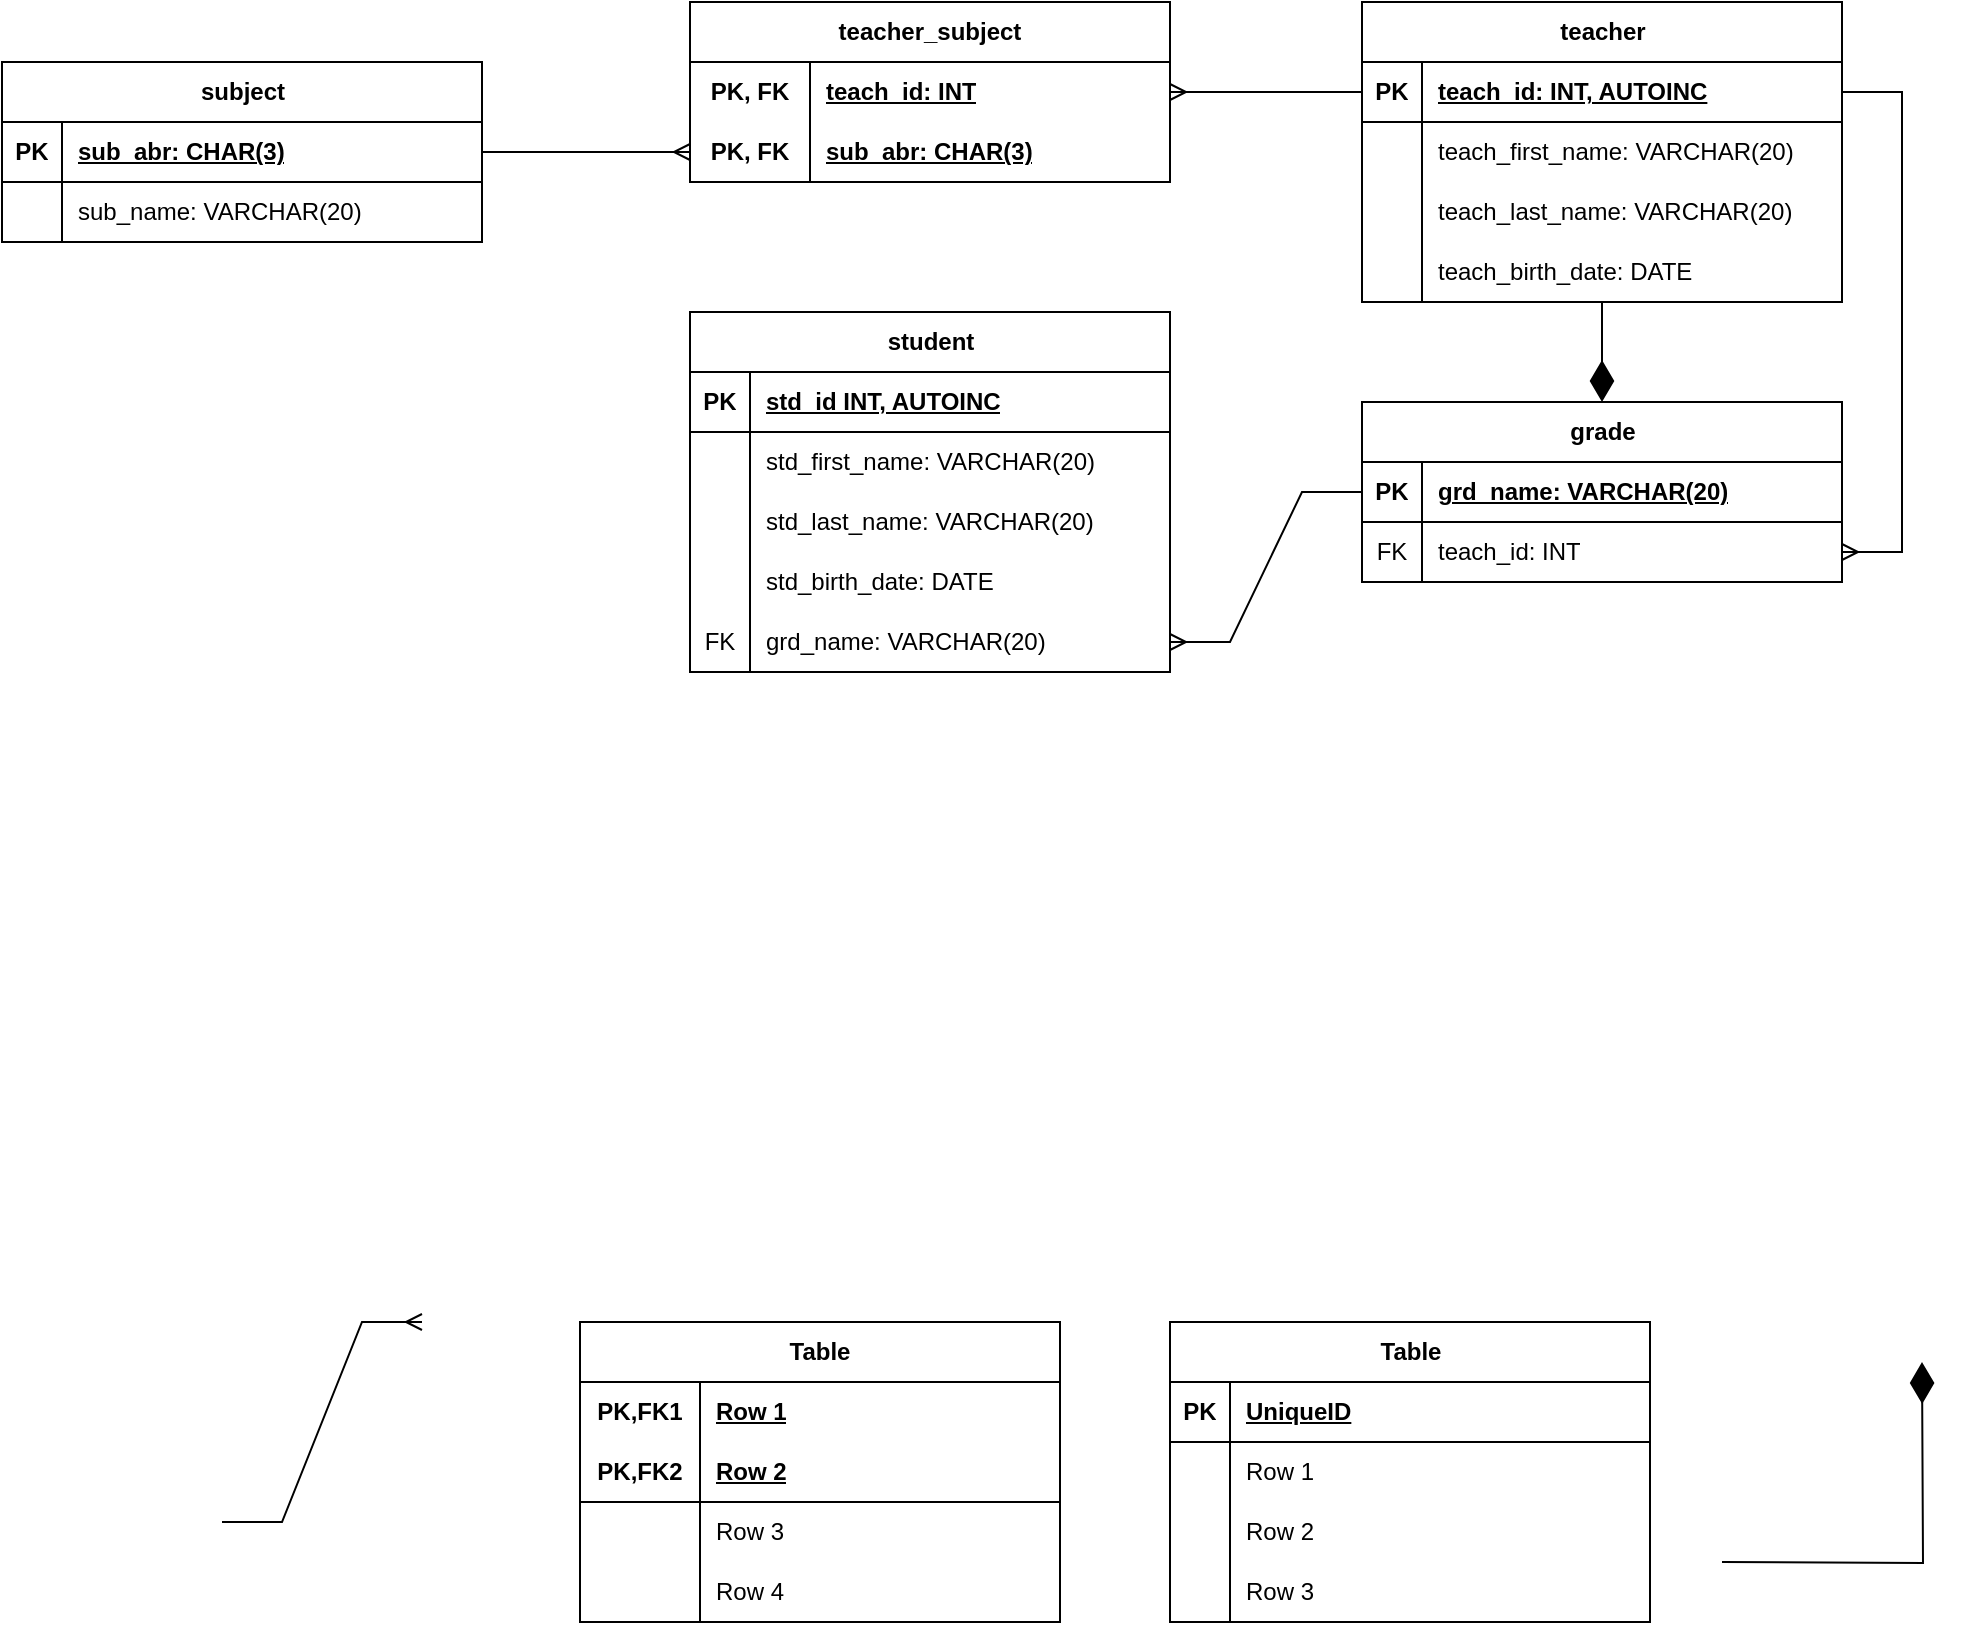 <mxfile version="26.2.13">
  <diagram name="Page-1" id="uVbfW8zAR3SXv6K0_aAH">
    <mxGraphModel dx="1775" dy="617" grid="1" gridSize="10" guides="1" tooltips="1" connect="1" arrows="1" fold="1" page="1" pageScale="1" pageWidth="827" pageHeight="1169" math="0" shadow="0">
      <root>
        <mxCell id="0" />
        <mxCell id="1" parent="0" />
        <mxCell id="D4-Rcmt18i8r5Oidv26W-1" value="Table" style="shape=table;startSize=30;container=1;collapsible=1;childLayout=tableLayout;fixedRows=1;rowLines=0;fontStyle=1;align=center;resizeLast=1;html=1;" vertex="1" parent="1">
          <mxGeometry x="534" y="740" width="240" height="150" as="geometry" />
        </mxCell>
        <mxCell id="D4-Rcmt18i8r5Oidv26W-2" value="" style="shape=tableRow;horizontal=0;startSize=0;swimlaneHead=0;swimlaneBody=0;fillColor=none;collapsible=0;dropTarget=0;points=[[0,0.5],[1,0.5]];portConstraint=eastwest;top=0;left=0;right=0;bottom=1;" vertex="1" parent="D4-Rcmt18i8r5Oidv26W-1">
          <mxGeometry y="30" width="240" height="30" as="geometry" />
        </mxCell>
        <mxCell id="D4-Rcmt18i8r5Oidv26W-3" value="PK" style="shape=partialRectangle;connectable=0;fillColor=none;top=0;left=0;bottom=0;right=0;fontStyle=1;overflow=hidden;whiteSpace=wrap;html=1;" vertex="1" parent="D4-Rcmt18i8r5Oidv26W-2">
          <mxGeometry width="30" height="30" as="geometry">
            <mxRectangle width="30" height="30" as="alternateBounds" />
          </mxGeometry>
        </mxCell>
        <mxCell id="D4-Rcmt18i8r5Oidv26W-4" value="UniqueID" style="shape=partialRectangle;connectable=0;fillColor=none;top=0;left=0;bottom=0;right=0;align=left;spacingLeft=6;fontStyle=5;overflow=hidden;whiteSpace=wrap;html=1;" vertex="1" parent="D4-Rcmt18i8r5Oidv26W-2">
          <mxGeometry x="30" width="210" height="30" as="geometry">
            <mxRectangle width="210" height="30" as="alternateBounds" />
          </mxGeometry>
        </mxCell>
        <mxCell id="D4-Rcmt18i8r5Oidv26W-5" value="" style="shape=tableRow;horizontal=0;startSize=0;swimlaneHead=0;swimlaneBody=0;fillColor=none;collapsible=0;dropTarget=0;points=[[0,0.5],[1,0.5]];portConstraint=eastwest;top=0;left=0;right=0;bottom=0;" vertex="1" parent="D4-Rcmt18i8r5Oidv26W-1">
          <mxGeometry y="60" width="240" height="30" as="geometry" />
        </mxCell>
        <mxCell id="D4-Rcmt18i8r5Oidv26W-6" value="" style="shape=partialRectangle;connectable=0;fillColor=none;top=0;left=0;bottom=0;right=0;editable=1;overflow=hidden;whiteSpace=wrap;html=1;" vertex="1" parent="D4-Rcmt18i8r5Oidv26W-5">
          <mxGeometry width="30" height="30" as="geometry">
            <mxRectangle width="30" height="30" as="alternateBounds" />
          </mxGeometry>
        </mxCell>
        <mxCell id="D4-Rcmt18i8r5Oidv26W-7" value="Row 1" style="shape=partialRectangle;connectable=0;fillColor=none;top=0;left=0;bottom=0;right=0;align=left;spacingLeft=6;overflow=hidden;whiteSpace=wrap;html=1;" vertex="1" parent="D4-Rcmt18i8r5Oidv26W-5">
          <mxGeometry x="30" width="210" height="30" as="geometry">
            <mxRectangle width="210" height="30" as="alternateBounds" />
          </mxGeometry>
        </mxCell>
        <mxCell id="D4-Rcmt18i8r5Oidv26W-8" value="" style="shape=tableRow;horizontal=0;startSize=0;swimlaneHead=0;swimlaneBody=0;fillColor=none;collapsible=0;dropTarget=0;points=[[0,0.5],[1,0.5]];portConstraint=eastwest;top=0;left=0;right=0;bottom=0;" vertex="1" parent="D4-Rcmt18i8r5Oidv26W-1">
          <mxGeometry y="90" width="240" height="30" as="geometry" />
        </mxCell>
        <mxCell id="D4-Rcmt18i8r5Oidv26W-9" value="" style="shape=partialRectangle;connectable=0;fillColor=none;top=0;left=0;bottom=0;right=0;editable=1;overflow=hidden;whiteSpace=wrap;html=1;" vertex="1" parent="D4-Rcmt18i8r5Oidv26W-8">
          <mxGeometry width="30" height="30" as="geometry">
            <mxRectangle width="30" height="30" as="alternateBounds" />
          </mxGeometry>
        </mxCell>
        <mxCell id="D4-Rcmt18i8r5Oidv26W-10" value="Row 2" style="shape=partialRectangle;connectable=0;fillColor=none;top=0;left=0;bottom=0;right=0;align=left;spacingLeft=6;overflow=hidden;whiteSpace=wrap;html=1;" vertex="1" parent="D4-Rcmt18i8r5Oidv26W-8">
          <mxGeometry x="30" width="210" height="30" as="geometry">
            <mxRectangle width="210" height="30" as="alternateBounds" />
          </mxGeometry>
        </mxCell>
        <mxCell id="D4-Rcmt18i8r5Oidv26W-11" value="" style="shape=tableRow;horizontal=0;startSize=0;swimlaneHead=0;swimlaneBody=0;fillColor=none;collapsible=0;dropTarget=0;points=[[0,0.5],[1,0.5]];portConstraint=eastwest;top=0;left=0;right=0;bottom=0;" vertex="1" parent="D4-Rcmt18i8r5Oidv26W-1">
          <mxGeometry y="120" width="240" height="30" as="geometry" />
        </mxCell>
        <mxCell id="D4-Rcmt18i8r5Oidv26W-12" value="" style="shape=partialRectangle;connectable=0;fillColor=none;top=0;left=0;bottom=0;right=0;editable=1;overflow=hidden;whiteSpace=wrap;html=1;" vertex="1" parent="D4-Rcmt18i8r5Oidv26W-11">
          <mxGeometry width="30" height="30" as="geometry">
            <mxRectangle width="30" height="30" as="alternateBounds" />
          </mxGeometry>
        </mxCell>
        <mxCell id="D4-Rcmt18i8r5Oidv26W-13" value="Row 3" style="shape=partialRectangle;connectable=0;fillColor=none;top=0;left=0;bottom=0;right=0;align=left;spacingLeft=6;overflow=hidden;whiteSpace=wrap;html=1;" vertex="1" parent="D4-Rcmt18i8r5Oidv26W-11">
          <mxGeometry x="30" width="210" height="30" as="geometry">
            <mxRectangle width="210" height="30" as="alternateBounds" />
          </mxGeometry>
        </mxCell>
        <mxCell id="D4-Rcmt18i8r5Oidv26W-14" value="subject" style="shape=table;startSize=30;container=1;collapsible=1;childLayout=tableLayout;fixedRows=1;rowLines=0;fontStyle=1;align=center;resizeLast=1;html=1;" vertex="1" parent="1">
          <mxGeometry x="-50" y="110" width="240" height="90" as="geometry" />
        </mxCell>
        <mxCell id="D4-Rcmt18i8r5Oidv26W-15" value="" style="shape=tableRow;horizontal=0;startSize=0;swimlaneHead=0;swimlaneBody=0;fillColor=none;collapsible=0;dropTarget=0;points=[[0,0.5],[1,0.5]];portConstraint=eastwest;top=0;left=0;right=0;bottom=1;" vertex="1" parent="D4-Rcmt18i8r5Oidv26W-14">
          <mxGeometry y="30" width="240" height="30" as="geometry" />
        </mxCell>
        <mxCell id="D4-Rcmt18i8r5Oidv26W-16" value="PK" style="shape=partialRectangle;connectable=0;fillColor=none;top=0;left=0;bottom=0;right=0;fontStyle=1;overflow=hidden;whiteSpace=wrap;html=1;" vertex="1" parent="D4-Rcmt18i8r5Oidv26W-15">
          <mxGeometry width="30" height="30" as="geometry">
            <mxRectangle width="30" height="30" as="alternateBounds" />
          </mxGeometry>
        </mxCell>
        <mxCell id="D4-Rcmt18i8r5Oidv26W-17" value="sub_abr: CHAR(3)" style="shape=partialRectangle;connectable=0;fillColor=none;top=0;left=0;bottom=0;right=0;align=left;spacingLeft=6;fontStyle=5;overflow=hidden;whiteSpace=wrap;html=1;" vertex="1" parent="D4-Rcmt18i8r5Oidv26W-15">
          <mxGeometry x="30" width="210" height="30" as="geometry">
            <mxRectangle width="210" height="30" as="alternateBounds" />
          </mxGeometry>
        </mxCell>
        <mxCell id="D4-Rcmt18i8r5Oidv26W-18" value="" style="shape=tableRow;horizontal=0;startSize=0;swimlaneHead=0;swimlaneBody=0;fillColor=none;collapsible=0;dropTarget=0;points=[[0,0.5],[1,0.5]];portConstraint=eastwest;top=0;left=0;right=0;bottom=0;" vertex="1" parent="D4-Rcmt18i8r5Oidv26W-14">
          <mxGeometry y="60" width="240" height="30" as="geometry" />
        </mxCell>
        <mxCell id="D4-Rcmt18i8r5Oidv26W-19" value="" style="shape=partialRectangle;connectable=0;fillColor=none;top=0;left=0;bottom=0;right=0;editable=1;overflow=hidden;whiteSpace=wrap;html=1;" vertex="1" parent="D4-Rcmt18i8r5Oidv26W-18">
          <mxGeometry width="30" height="30" as="geometry">
            <mxRectangle width="30" height="30" as="alternateBounds" />
          </mxGeometry>
        </mxCell>
        <mxCell id="D4-Rcmt18i8r5Oidv26W-20" value="sub_name: VARCHAR(20)" style="shape=partialRectangle;connectable=0;fillColor=none;top=0;left=0;bottom=0;right=0;align=left;spacingLeft=6;overflow=hidden;whiteSpace=wrap;html=1;" vertex="1" parent="D4-Rcmt18i8r5Oidv26W-18">
          <mxGeometry x="30" width="210" height="30" as="geometry">
            <mxRectangle width="210" height="30" as="alternateBounds" />
          </mxGeometry>
        </mxCell>
        <mxCell id="D4-Rcmt18i8r5Oidv26W-27" value="teacher" style="shape=table;startSize=30;container=1;collapsible=1;childLayout=tableLayout;fixedRows=1;rowLines=0;fontStyle=1;align=center;resizeLast=1;html=1;" vertex="1" parent="1">
          <mxGeometry x="630" y="80" width="240" height="150" as="geometry" />
        </mxCell>
        <mxCell id="D4-Rcmt18i8r5Oidv26W-28" value="" style="shape=tableRow;horizontal=0;startSize=0;swimlaneHead=0;swimlaneBody=0;fillColor=none;collapsible=0;dropTarget=0;points=[[0,0.5],[1,0.5]];portConstraint=eastwest;top=0;left=0;right=0;bottom=1;" vertex="1" parent="D4-Rcmt18i8r5Oidv26W-27">
          <mxGeometry y="30" width="240" height="30" as="geometry" />
        </mxCell>
        <mxCell id="D4-Rcmt18i8r5Oidv26W-29" value="PK" style="shape=partialRectangle;connectable=0;fillColor=none;top=0;left=0;bottom=0;right=0;fontStyle=1;overflow=hidden;whiteSpace=wrap;html=1;" vertex="1" parent="D4-Rcmt18i8r5Oidv26W-28">
          <mxGeometry width="30" height="30" as="geometry">
            <mxRectangle width="30" height="30" as="alternateBounds" />
          </mxGeometry>
        </mxCell>
        <mxCell id="D4-Rcmt18i8r5Oidv26W-30" value="teach_id: INT, AUTOINC" style="shape=partialRectangle;connectable=0;fillColor=none;top=0;left=0;bottom=0;right=0;align=left;spacingLeft=6;fontStyle=5;overflow=hidden;whiteSpace=wrap;html=1;" vertex="1" parent="D4-Rcmt18i8r5Oidv26W-28">
          <mxGeometry x="30" width="210" height="30" as="geometry">
            <mxRectangle width="210" height="30" as="alternateBounds" />
          </mxGeometry>
        </mxCell>
        <mxCell id="D4-Rcmt18i8r5Oidv26W-31" value="" style="shape=tableRow;horizontal=0;startSize=0;swimlaneHead=0;swimlaneBody=0;fillColor=none;collapsible=0;dropTarget=0;points=[[0,0.5],[1,0.5]];portConstraint=eastwest;top=0;left=0;right=0;bottom=0;" vertex="1" parent="D4-Rcmt18i8r5Oidv26W-27">
          <mxGeometry y="60" width="240" height="30" as="geometry" />
        </mxCell>
        <mxCell id="D4-Rcmt18i8r5Oidv26W-32" value="" style="shape=partialRectangle;connectable=0;fillColor=none;top=0;left=0;bottom=0;right=0;editable=1;overflow=hidden;whiteSpace=wrap;html=1;" vertex="1" parent="D4-Rcmt18i8r5Oidv26W-31">
          <mxGeometry width="30" height="30" as="geometry">
            <mxRectangle width="30" height="30" as="alternateBounds" />
          </mxGeometry>
        </mxCell>
        <mxCell id="D4-Rcmt18i8r5Oidv26W-33" value="teach_first_name: VARCHAR(20)" style="shape=partialRectangle;connectable=0;fillColor=none;top=0;left=0;bottom=0;right=0;align=left;spacingLeft=6;overflow=hidden;whiteSpace=wrap;html=1;" vertex="1" parent="D4-Rcmt18i8r5Oidv26W-31">
          <mxGeometry x="30" width="210" height="30" as="geometry">
            <mxRectangle width="210" height="30" as="alternateBounds" />
          </mxGeometry>
        </mxCell>
        <mxCell id="D4-Rcmt18i8r5Oidv26W-34" value="" style="shape=tableRow;horizontal=0;startSize=0;swimlaneHead=0;swimlaneBody=0;fillColor=none;collapsible=0;dropTarget=0;points=[[0,0.5],[1,0.5]];portConstraint=eastwest;top=0;left=0;right=0;bottom=0;" vertex="1" parent="D4-Rcmt18i8r5Oidv26W-27">
          <mxGeometry y="90" width="240" height="30" as="geometry" />
        </mxCell>
        <mxCell id="D4-Rcmt18i8r5Oidv26W-35" value="" style="shape=partialRectangle;connectable=0;fillColor=none;top=0;left=0;bottom=0;right=0;editable=1;overflow=hidden;whiteSpace=wrap;html=1;" vertex="1" parent="D4-Rcmt18i8r5Oidv26W-34">
          <mxGeometry width="30" height="30" as="geometry">
            <mxRectangle width="30" height="30" as="alternateBounds" />
          </mxGeometry>
        </mxCell>
        <mxCell id="D4-Rcmt18i8r5Oidv26W-36" value="teach_last_name: VARCHAR(20)" style="shape=partialRectangle;connectable=0;fillColor=none;top=0;left=0;bottom=0;right=0;align=left;spacingLeft=6;overflow=hidden;whiteSpace=wrap;html=1;" vertex="1" parent="D4-Rcmt18i8r5Oidv26W-34">
          <mxGeometry x="30" width="210" height="30" as="geometry">
            <mxRectangle width="210" height="30" as="alternateBounds" />
          </mxGeometry>
        </mxCell>
        <mxCell id="D4-Rcmt18i8r5Oidv26W-37" value="" style="shape=tableRow;horizontal=0;startSize=0;swimlaneHead=0;swimlaneBody=0;fillColor=none;collapsible=0;dropTarget=0;points=[[0,0.5],[1,0.5]];portConstraint=eastwest;top=0;left=0;right=0;bottom=0;" vertex="1" parent="D4-Rcmt18i8r5Oidv26W-27">
          <mxGeometry y="120" width="240" height="30" as="geometry" />
        </mxCell>
        <mxCell id="D4-Rcmt18i8r5Oidv26W-38" value="" style="shape=partialRectangle;connectable=0;fillColor=none;top=0;left=0;bottom=0;right=0;editable=1;overflow=hidden;whiteSpace=wrap;html=1;" vertex="1" parent="D4-Rcmt18i8r5Oidv26W-37">
          <mxGeometry width="30" height="30" as="geometry">
            <mxRectangle width="30" height="30" as="alternateBounds" />
          </mxGeometry>
        </mxCell>
        <mxCell id="D4-Rcmt18i8r5Oidv26W-39" value="teach_birth_date: DATE" style="shape=partialRectangle;connectable=0;fillColor=none;top=0;left=0;bottom=0;right=0;align=left;spacingLeft=6;overflow=hidden;whiteSpace=wrap;html=1;" vertex="1" parent="D4-Rcmt18i8r5Oidv26W-37">
          <mxGeometry x="30" width="210" height="30" as="geometry">
            <mxRectangle width="210" height="30" as="alternateBounds" />
          </mxGeometry>
        </mxCell>
        <mxCell id="D4-Rcmt18i8r5Oidv26W-40" value="Table" style="shape=table;startSize=30;container=1;collapsible=1;childLayout=tableLayout;fixedRows=1;rowLines=0;fontStyle=1;align=center;resizeLast=1;html=1;whiteSpace=wrap;" vertex="1" parent="1">
          <mxGeometry x="239" y="740" width="240" height="150" as="geometry" />
        </mxCell>
        <mxCell id="D4-Rcmt18i8r5Oidv26W-41" value="" style="shape=tableRow;horizontal=0;startSize=0;swimlaneHead=0;swimlaneBody=0;fillColor=none;collapsible=0;dropTarget=0;points=[[0,0.5],[1,0.5]];portConstraint=eastwest;top=0;left=0;right=0;bottom=0;html=1;" vertex="1" parent="D4-Rcmt18i8r5Oidv26W-40">
          <mxGeometry y="30" width="240" height="30" as="geometry" />
        </mxCell>
        <mxCell id="D4-Rcmt18i8r5Oidv26W-42" value="PK,FK1" style="shape=partialRectangle;connectable=0;fillColor=none;top=0;left=0;bottom=0;right=0;fontStyle=1;overflow=hidden;html=1;whiteSpace=wrap;" vertex="1" parent="D4-Rcmt18i8r5Oidv26W-41">
          <mxGeometry width="60" height="30" as="geometry">
            <mxRectangle width="60" height="30" as="alternateBounds" />
          </mxGeometry>
        </mxCell>
        <mxCell id="D4-Rcmt18i8r5Oidv26W-43" value="Row 1" style="shape=partialRectangle;connectable=0;fillColor=none;top=0;left=0;bottom=0;right=0;align=left;spacingLeft=6;fontStyle=5;overflow=hidden;html=1;whiteSpace=wrap;" vertex="1" parent="D4-Rcmt18i8r5Oidv26W-41">
          <mxGeometry x="60" width="180" height="30" as="geometry">
            <mxRectangle width="180" height="30" as="alternateBounds" />
          </mxGeometry>
        </mxCell>
        <mxCell id="D4-Rcmt18i8r5Oidv26W-44" value="" style="shape=tableRow;horizontal=0;startSize=0;swimlaneHead=0;swimlaneBody=0;fillColor=none;collapsible=0;dropTarget=0;points=[[0,0.5],[1,0.5]];portConstraint=eastwest;top=0;left=0;right=0;bottom=1;html=1;" vertex="1" parent="D4-Rcmt18i8r5Oidv26W-40">
          <mxGeometry y="60" width="240" height="30" as="geometry" />
        </mxCell>
        <mxCell id="D4-Rcmt18i8r5Oidv26W-45" value="PK,FK2" style="shape=partialRectangle;connectable=0;fillColor=none;top=0;left=0;bottom=0;right=0;fontStyle=1;overflow=hidden;html=1;whiteSpace=wrap;" vertex="1" parent="D4-Rcmt18i8r5Oidv26W-44">
          <mxGeometry width="60" height="30" as="geometry">
            <mxRectangle width="60" height="30" as="alternateBounds" />
          </mxGeometry>
        </mxCell>
        <mxCell id="D4-Rcmt18i8r5Oidv26W-46" value="Row 2" style="shape=partialRectangle;connectable=0;fillColor=none;top=0;left=0;bottom=0;right=0;align=left;spacingLeft=6;fontStyle=5;overflow=hidden;html=1;whiteSpace=wrap;" vertex="1" parent="D4-Rcmt18i8r5Oidv26W-44">
          <mxGeometry x="60" width="180" height="30" as="geometry">
            <mxRectangle width="180" height="30" as="alternateBounds" />
          </mxGeometry>
        </mxCell>
        <mxCell id="D4-Rcmt18i8r5Oidv26W-47" value="" style="shape=tableRow;horizontal=0;startSize=0;swimlaneHead=0;swimlaneBody=0;fillColor=none;collapsible=0;dropTarget=0;points=[[0,0.5],[1,0.5]];portConstraint=eastwest;top=0;left=0;right=0;bottom=0;html=1;" vertex="1" parent="D4-Rcmt18i8r5Oidv26W-40">
          <mxGeometry y="90" width="240" height="30" as="geometry" />
        </mxCell>
        <mxCell id="D4-Rcmt18i8r5Oidv26W-48" value="" style="shape=partialRectangle;connectable=0;fillColor=none;top=0;left=0;bottom=0;right=0;editable=1;overflow=hidden;html=1;whiteSpace=wrap;" vertex="1" parent="D4-Rcmt18i8r5Oidv26W-47">
          <mxGeometry width="60" height="30" as="geometry">
            <mxRectangle width="60" height="30" as="alternateBounds" />
          </mxGeometry>
        </mxCell>
        <mxCell id="D4-Rcmt18i8r5Oidv26W-49" value="Row 3" style="shape=partialRectangle;connectable=0;fillColor=none;top=0;left=0;bottom=0;right=0;align=left;spacingLeft=6;overflow=hidden;html=1;whiteSpace=wrap;" vertex="1" parent="D4-Rcmt18i8r5Oidv26W-47">
          <mxGeometry x="60" width="180" height="30" as="geometry">
            <mxRectangle width="180" height="30" as="alternateBounds" />
          </mxGeometry>
        </mxCell>
        <mxCell id="D4-Rcmt18i8r5Oidv26W-50" value="" style="shape=tableRow;horizontal=0;startSize=0;swimlaneHead=0;swimlaneBody=0;fillColor=none;collapsible=0;dropTarget=0;points=[[0,0.5],[1,0.5]];portConstraint=eastwest;top=0;left=0;right=0;bottom=0;html=1;" vertex="1" parent="D4-Rcmt18i8r5Oidv26W-40">
          <mxGeometry y="120" width="240" height="30" as="geometry" />
        </mxCell>
        <mxCell id="D4-Rcmt18i8r5Oidv26W-51" value="" style="shape=partialRectangle;connectable=0;fillColor=none;top=0;left=0;bottom=0;right=0;editable=1;overflow=hidden;html=1;whiteSpace=wrap;" vertex="1" parent="D4-Rcmt18i8r5Oidv26W-50">
          <mxGeometry width="60" height="30" as="geometry">
            <mxRectangle width="60" height="30" as="alternateBounds" />
          </mxGeometry>
        </mxCell>
        <mxCell id="D4-Rcmt18i8r5Oidv26W-52" value="Row 4" style="shape=partialRectangle;connectable=0;fillColor=none;top=0;left=0;bottom=0;right=0;align=left;spacingLeft=6;overflow=hidden;html=1;whiteSpace=wrap;" vertex="1" parent="D4-Rcmt18i8r5Oidv26W-50">
          <mxGeometry x="60" width="180" height="30" as="geometry">
            <mxRectangle width="180" height="30" as="alternateBounds" />
          </mxGeometry>
        </mxCell>
        <mxCell id="D4-Rcmt18i8r5Oidv26W-53" value="teacher_subject" style="shape=table;startSize=30;container=1;collapsible=1;childLayout=tableLayout;fixedRows=1;rowLines=0;fontStyle=1;align=center;resizeLast=1;html=1;whiteSpace=wrap;" vertex="1" parent="1">
          <mxGeometry x="294" y="80" width="240" height="90" as="geometry" />
        </mxCell>
        <mxCell id="D4-Rcmt18i8r5Oidv26W-54" value="" style="shape=tableRow;horizontal=0;startSize=0;swimlaneHead=0;swimlaneBody=0;fillColor=none;collapsible=0;dropTarget=0;points=[[0,0.5],[1,0.5]];portConstraint=eastwest;top=0;left=0;right=0;bottom=0;html=1;" vertex="1" parent="D4-Rcmt18i8r5Oidv26W-53">
          <mxGeometry y="30" width="240" height="30" as="geometry" />
        </mxCell>
        <mxCell id="D4-Rcmt18i8r5Oidv26W-55" value="PK, FK" style="shape=partialRectangle;connectable=0;fillColor=none;top=0;left=0;bottom=0;right=0;fontStyle=1;overflow=hidden;html=1;whiteSpace=wrap;" vertex="1" parent="D4-Rcmt18i8r5Oidv26W-54">
          <mxGeometry width="60" height="30" as="geometry">
            <mxRectangle width="60" height="30" as="alternateBounds" />
          </mxGeometry>
        </mxCell>
        <mxCell id="D4-Rcmt18i8r5Oidv26W-56" value="teach_id: INT" style="shape=partialRectangle;connectable=0;fillColor=none;top=0;left=0;bottom=0;right=0;align=left;spacingLeft=6;fontStyle=5;overflow=hidden;html=1;whiteSpace=wrap;" vertex="1" parent="D4-Rcmt18i8r5Oidv26W-54">
          <mxGeometry x="60" width="180" height="30" as="geometry">
            <mxRectangle width="180" height="30" as="alternateBounds" />
          </mxGeometry>
        </mxCell>
        <mxCell id="D4-Rcmt18i8r5Oidv26W-57" value="" style="shape=tableRow;horizontal=0;startSize=0;swimlaneHead=0;swimlaneBody=0;fillColor=none;collapsible=0;dropTarget=0;points=[[0,0.5],[1,0.5]];portConstraint=eastwest;top=0;left=0;right=0;bottom=1;html=1;" vertex="1" parent="D4-Rcmt18i8r5Oidv26W-53">
          <mxGeometry y="60" width="240" height="30" as="geometry" />
        </mxCell>
        <mxCell id="D4-Rcmt18i8r5Oidv26W-58" value="PK, FK" style="shape=partialRectangle;connectable=0;fillColor=none;top=0;left=0;bottom=0;right=0;fontStyle=1;overflow=hidden;html=1;whiteSpace=wrap;" vertex="1" parent="D4-Rcmt18i8r5Oidv26W-57">
          <mxGeometry width="60" height="30" as="geometry">
            <mxRectangle width="60" height="30" as="alternateBounds" />
          </mxGeometry>
        </mxCell>
        <mxCell id="D4-Rcmt18i8r5Oidv26W-59" value="sub_abr: CHAR(3)" style="shape=partialRectangle;connectable=0;fillColor=none;top=0;left=0;bottom=0;right=0;align=left;spacingLeft=6;fontStyle=5;overflow=hidden;html=1;whiteSpace=wrap;" vertex="1" parent="D4-Rcmt18i8r5Oidv26W-57">
          <mxGeometry x="60" width="180" height="30" as="geometry">
            <mxRectangle width="180" height="30" as="alternateBounds" />
          </mxGeometry>
        </mxCell>
        <mxCell id="D4-Rcmt18i8r5Oidv26W-66" value="" style="edgeStyle=entityRelationEdgeStyle;fontSize=12;html=1;endArrow=ERmany;rounded=0;" edge="1" parent="1" source="D4-Rcmt18i8r5Oidv26W-28" target="D4-Rcmt18i8r5Oidv26W-54">
          <mxGeometry width="100" height="100" relative="1" as="geometry">
            <mxPoint x="440" y="440" as="sourcePoint" />
            <mxPoint x="540" y="340" as="targetPoint" />
          </mxGeometry>
        </mxCell>
        <mxCell id="D4-Rcmt18i8r5Oidv26W-67" value="" style="edgeStyle=entityRelationEdgeStyle;fontSize=12;html=1;endArrow=ERmany;rounded=0;" edge="1" parent="1" source="D4-Rcmt18i8r5Oidv26W-15" target="D4-Rcmt18i8r5Oidv26W-57">
          <mxGeometry width="100" height="100" relative="1" as="geometry">
            <mxPoint x="170" y="380" as="sourcePoint" />
            <mxPoint x="270" y="280" as="targetPoint" />
          </mxGeometry>
        </mxCell>
        <mxCell id="D4-Rcmt18i8r5Oidv26W-68" value="" style="edgeStyle=entityRelationEdgeStyle;fontSize=12;html=1;endArrow=ERmany;rounded=0;" edge="1" parent="1">
          <mxGeometry width="100" height="100" relative="1" as="geometry">
            <mxPoint x="60" y="840" as="sourcePoint" />
            <mxPoint x="160" y="740" as="targetPoint" />
            <Array as="points">
              <mxPoint x="141" y="730" />
            </Array>
          </mxGeometry>
        </mxCell>
        <mxCell id="D4-Rcmt18i8r5Oidv26W-69" value="grade" style="shape=table;startSize=30;container=1;collapsible=1;childLayout=tableLayout;fixedRows=1;rowLines=0;fontStyle=1;align=center;resizeLast=1;html=1;" vertex="1" parent="1">
          <mxGeometry x="630" y="280" width="240" height="90" as="geometry" />
        </mxCell>
        <mxCell id="D4-Rcmt18i8r5Oidv26W-70" value="" style="shape=tableRow;horizontal=0;startSize=0;swimlaneHead=0;swimlaneBody=0;fillColor=none;collapsible=0;dropTarget=0;points=[[0,0.5],[1,0.5]];portConstraint=eastwest;top=0;left=0;right=0;bottom=1;" vertex="1" parent="D4-Rcmt18i8r5Oidv26W-69">
          <mxGeometry y="30" width="240" height="30" as="geometry" />
        </mxCell>
        <mxCell id="D4-Rcmt18i8r5Oidv26W-71" value="PK" style="shape=partialRectangle;connectable=0;fillColor=none;top=0;left=0;bottom=0;right=0;fontStyle=1;overflow=hidden;whiteSpace=wrap;html=1;" vertex="1" parent="D4-Rcmt18i8r5Oidv26W-70">
          <mxGeometry width="30" height="30" as="geometry">
            <mxRectangle width="30" height="30" as="alternateBounds" />
          </mxGeometry>
        </mxCell>
        <mxCell id="D4-Rcmt18i8r5Oidv26W-72" value="grd_name: VARCHAR(20)" style="shape=partialRectangle;connectable=0;fillColor=none;top=0;left=0;bottom=0;right=0;align=left;spacingLeft=6;fontStyle=5;overflow=hidden;whiteSpace=wrap;html=1;" vertex="1" parent="D4-Rcmt18i8r5Oidv26W-70">
          <mxGeometry x="30" width="210" height="30" as="geometry">
            <mxRectangle width="210" height="30" as="alternateBounds" />
          </mxGeometry>
        </mxCell>
        <mxCell id="D4-Rcmt18i8r5Oidv26W-73" value="" style="shape=tableRow;horizontal=0;startSize=0;swimlaneHead=0;swimlaneBody=0;fillColor=none;collapsible=0;dropTarget=0;points=[[0,0.5],[1,0.5]];portConstraint=eastwest;top=0;left=0;right=0;bottom=0;" vertex="1" parent="D4-Rcmt18i8r5Oidv26W-69">
          <mxGeometry y="60" width="240" height="30" as="geometry" />
        </mxCell>
        <mxCell id="D4-Rcmt18i8r5Oidv26W-74" value="FK" style="shape=partialRectangle;connectable=0;fillColor=none;top=0;left=0;bottom=0;right=0;editable=1;overflow=hidden;whiteSpace=wrap;html=1;" vertex="1" parent="D4-Rcmt18i8r5Oidv26W-73">
          <mxGeometry width="30" height="30" as="geometry">
            <mxRectangle width="30" height="30" as="alternateBounds" />
          </mxGeometry>
        </mxCell>
        <mxCell id="D4-Rcmt18i8r5Oidv26W-75" value="teach_id: INT" style="shape=partialRectangle;connectable=0;fillColor=none;top=0;left=0;bottom=0;right=0;align=left;spacingLeft=6;overflow=hidden;whiteSpace=wrap;html=1;" vertex="1" parent="D4-Rcmt18i8r5Oidv26W-73">
          <mxGeometry x="30" width="210" height="30" as="geometry">
            <mxRectangle width="210" height="30" as="alternateBounds" />
          </mxGeometry>
        </mxCell>
        <mxCell id="D4-Rcmt18i8r5Oidv26W-82" value="" style="edgeStyle=entityRelationEdgeStyle;fontSize=12;html=1;endArrow=ERmany;rounded=0;" edge="1" parent="1" source="D4-Rcmt18i8r5Oidv26W-28" target="D4-Rcmt18i8r5Oidv26W-73">
          <mxGeometry width="100" height="100" relative="1" as="geometry">
            <mxPoint x="680" y="530" as="sourcePoint" />
            <mxPoint x="780" y="430" as="targetPoint" />
            <Array as="points">
              <mxPoint x="761" y="420" />
            </Array>
          </mxGeometry>
        </mxCell>
        <mxCell id="D4-Rcmt18i8r5Oidv26W-84" value="" style="edgeStyle=orthogonalEdgeStyle;fontSize=12;html=1;endArrow=diamondThin;rounded=0;endFill=1;endSize=18;startSize=6;jumpSize=6;targetPerimeterSpacing=0;" edge="1" parent="1">
          <mxGeometry width="100" height="100" relative="1" as="geometry">
            <mxPoint x="810" y="860" as="sourcePoint" />
            <mxPoint x="910" y="760" as="targetPoint" />
          </mxGeometry>
        </mxCell>
        <mxCell id="D4-Rcmt18i8r5Oidv26W-86" value="" style="edgeStyle=orthogonalEdgeStyle;fontSize=12;html=1;endArrow=diamondThin;rounded=0;endFill=1;endSize=18;startSize=6;jumpSize=6;targetPerimeterSpacing=0;" edge="1" parent="1" source="D4-Rcmt18i8r5Oidv26W-27" target="D4-Rcmt18i8r5Oidv26W-69">
          <mxGeometry width="100" height="100" relative="1" as="geometry">
            <mxPoint x="540" y="540" as="sourcePoint" />
            <mxPoint x="640" y="440" as="targetPoint" />
          </mxGeometry>
        </mxCell>
        <mxCell id="D4-Rcmt18i8r5Oidv26W-88" value="student" style="shape=table;startSize=30;container=1;collapsible=1;childLayout=tableLayout;fixedRows=1;rowLines=0;fontStyle=1;align=center;resizeLast=1;html=1;" vertex="1" parent="1">
          <mxGeometry x="294" y="235" width="240" height="180" as="geometry" />
        </mxCell>
        <mxCell id="D4-Rcmt18i8r5Oidv26W-89" value="" style="shape=tableRow;horizontal=0;startSize=0;swimlaneHead=0;swimlaneBody=0;fillColor=none;collapsible=0;dropTarget=0;points=[[0,0.5],[1,0.5]];portConstraint=eastwest;top=0;left=0;right=0;bottom=1;" vertex="1" parent="D4-Rcmt18i8r5Oidv26W-88">
          <mxGeometry y="30" width="240" height="30" as="geometry" />
        </mxCell>
        <mxCell id="D4-Rcmt18i8r5Oidv26W-90" value="PK" style="shape=partialRectangle;connectable=0;fillColor=none;top=0;left=0;bottom=0;right=0;fontStyle=1;overflow=hidden;whiteSpace=wrap;html=1;" vertex="1" parent="D4-Rcmt18i8r5Oidv26W-89">
          <mxGeometry width="30" height="30" as="geometry">
            <mxRectangle width="30" height="30" as="alternateBounds" />
          </mxGeometry>
        </mxCell>
        <mxCell id="D4-Rcmt18i8r5Oidv26W-91" value="std_id INT, AUTOINC" style="shape=partialRectangle;connectable=0;fillColor=none;top=0;left=0;bottom=0;right=0;align=left;spacingLeft=6;fontStyle=5;overflow=hidden;whiteSpace=wrap;html=1;" vertex="1" parent="D4-Rcmt18i8r5Oidv26W-89">
          <mxGeometry x="30" width="210" height="30" as="geometry">
            <mxRectangle width="210" height="30" as="alternateBounds" />
          </mxGeometry>
        </mxCell>
        <mxCell id="D4-Rcmt18i8r5Oidv26W-92" value="" style="shape=tableRow;horizontal=0;startSize=0;swimlaneHead=0;swimlaneBody=0;fillColor=none;collapsible=0;dropTarget=0;points=[[0,0.5],[1,0.5]];portConstraint=eastwest;top=0;left=0;right=0;bottom=0;" vertex="1" parent="D4-Rcmt18i8r5Oidv26W-88">
          <mxGeometry y="60" width="240" height="30" as="geometry" />
        </mxCell>
        <mxCell id="D4-Rcmt18i8r5Oidv26W-93" value="" style="shape=partialRectangle;connectable=0;fillColor=none;top=0;left=0;bottom=0;right=0;editable=1;overflow=hidden;whiteSpace=wrap;html=1;" vertex="1" parent="D4-Rcmt18i8r5Oidv26W-92">
          <mxGeometry width="30" height="30" as="geometry">
            <mxRectangle width="30" height="30" as="alternateBounds" />
          </mxGeometry>
        </mxCell>
        <mxCell id="D4-Rcmt18i8r5Oidv26W-94" value="std_first_name: VARCHAR(20)" style="shape=partialRectangle;connectable=0;fillColor=none;top=0;left=0;bottom=0;right=0;align=left;spacingLeft=6;overflow=hidden;whiteSpace=wrap;html=1;" vertex="1" parent="D4-Rcmt18i8r5Oidv26W-92">
          <mxGeometry x="30" width="210" height="30" as="geometry">
            <mxRectangle width="210" height="30" as="alternateBounds" />
          </mxGeometry>
        </mxCell>
        <mxCell id="D4-Rcmt18i8r5Oidv26W-95" value="" style="shape=tableRow;horizontal=0;startSize=0;swimlaneHead=0;swimlaneBody=0;fillColor=none;collapsible=0;dropTarget=0;points=[[0,0.5],[1,0.5]];portConstraint=eastwest;top=0;left=0;right=0;bottom=0;" vertex="1" parent="D4-Rcmt18i8r5Oidv26W-88">
          <mxGeometry y="90" width="240" height="30" as="geometry" />
        </mxCell>
        <mxCell id="D4-Rcmt18i8r5Oidv26W-96" value="" style="shape=partialRectangle;connectable=0;fillColor=none;top=0;left=0;bottom=0;right=0;editable=1;overflow=hidden;whiteSpace=wrap;html=1;" vertex="1" parent="D4-Rcmt18i8r5Oidv26W-95">
          <mxGeometry width="30" height="30" as="geometry">
            <mxRectangle width="30" height="30" as="alternateBounds" />
          </mxGeometry>
        </mxCell>
        <mxCell id="D4-Rcmt18i8r5Oidv26W-97" value="std_last_name: VARCHAR(20)" style="shape=partialRectangle;connectable=0;fillColor=none;top=0;left=0;bottom=0;right=0;align=left;spacingLeft=6;overflow=hidden;whiteSpace=wrap;html=1;" vertex="1" parent="D4-Rcmt18i8r5Oidv26W-95">
          <mxGeometry x="30" width="210" height="30" as="geometry">
            <mxRectangle width="210" height="30" as="alternateBounds" />
          </mxGeometry>
        </mxCell>
        <mxCell id="D4-Rcmt18i8r5Oidv26W-98" value="" style="shape=tableRow;horizontal=0;startSize=0;swimlaneHead=0;swimlaneBody=0;fillColor=none;collapsible=0;dropTarget=0;points=[[0,0.5],[1,0.5]];portConstraint=eastwest;top=0;left=0;right=0;bottom=0;" vertex="1" parent="D4-Rcmt18i8r5Oidv26W-88">
          <mxGeometry y="120" width="240" height="30" as="geometry" />
        </mxCell>
        <mxCell id="D4-Rcmt18i8r5Oidv26W-99" value="" style="shape=partialRectangle;connectable=0;fillColor=none;top=0;left=0;bottom=0;right=0;editable=1;overflow=hidden;whiteSpace=wrap;html=1;" vertex="1" parent="D4-Rcmt18i8r5Oidv26W-98">
          <mxGeometry width="30" height="30" as="geometry">
            <mxRectangle width="30" height="30" as="alternateBounds" />
          </mxGeometry>
        </mxCell>
        <mxCell id="D4-Rcmt18i8r5Oidv26W-100" value="std_birth_date: DATE" style="shape=partialRectangle;connectable=0;fillColor=none;top=0;left=0;bottom=0;right=0;align=left;spacingLeft=6;overflow=hidden;whiteSpace=wrap;html=1;" vertex="1" parent="D4-Rcmt18i8r5Oidv26W-98">
          <mxGeometry x="30" width="210" height="30" as="geometry">
            <mxRectangle width="210" height="30" as="alternateBounds" />
          </mxGeometry>
        </mxCell>
        <mxCell id="D4-Rcmt18i8r5Oidv26W-101" value="" style="shape=tableRow;horizontal=0;startSize=0;swimlaneHead=0;swimlaneBody=0;fillColor=none;collapsible=0;dropTarget=0;points=[[0,0.5],[1,0.5]];portConstraint=eastwest;top=0;left=0;right=0;bottom=0;" vertex="1" parent="D4-Rcmt18i8r5Oidv26W-88">
          <mxGeometry y="150" width="240" height="30" as="geometry" />
        </mxCell>
        <mxCell id="D4-Rcmt18i8r5Oidv26W-102" value="FK" style="shape=partialRectangle;connectable=0;fillColor=none;top=0;left=0;bottom=0;right=0;editable=1;overflow=hidden;whiteSpace=wrap;html=1;" vertex="1" parent="D4-Rcmt18i8r5Oidv26W-101">
          <mxGeometry width="30" height="30" as="geometry">
            <mxRectangle width="30" height="30" as="alternateBounds" />
          </mxGeometry>
        </mxCell>
        <mxCell id="D4-Rcmt18i8r5Oidv26W-103" value="grd_name: VARCHAR(20)" style="shape=partialRectangle;connectable=0;fillColor=none;top=0;left=0;bottom=0;right=0;align=left;spacingLeft=6;overflow=hidden;whiteSpace=wrap;html=1;" vertex="1" parent="D4-Rcmt18i8r5Oidv26W-101">
          <mxGeometry x="30" width="210" height="30" as="geometry">
            <mxRectangle width="210" height="30" as="alternateBounds" />
          </mxGeometry>
        </mxCell>
        <mxCell id="D4-Rcmt18i8r5Oidv26W-104" value="" style="edgeStyle=entityRelationEdgeStyle;fontSize=12;html=1;endArrow=ERmany;rounded=0;" edge="1" parent="1" source="D4-Rcmt18i8r5Oidv26W-70" target="D4-Rcmt18i8r5Oidv26W-101">
          <mxGeometry width="100" height="100" relative="1" as="geometry">
            <mxPoint x="309" y="520" as="sourcePoint" />
            <mxPoint x="409" y="420" as="targetPoint" />
            <Array as="points">
              <mxPoint x="390" y="410" />
            </Array>
          </mxGeometry>
        </mxCell>
      </root>
    </mxGraphModel>
  </diagram>
</mxfile>

